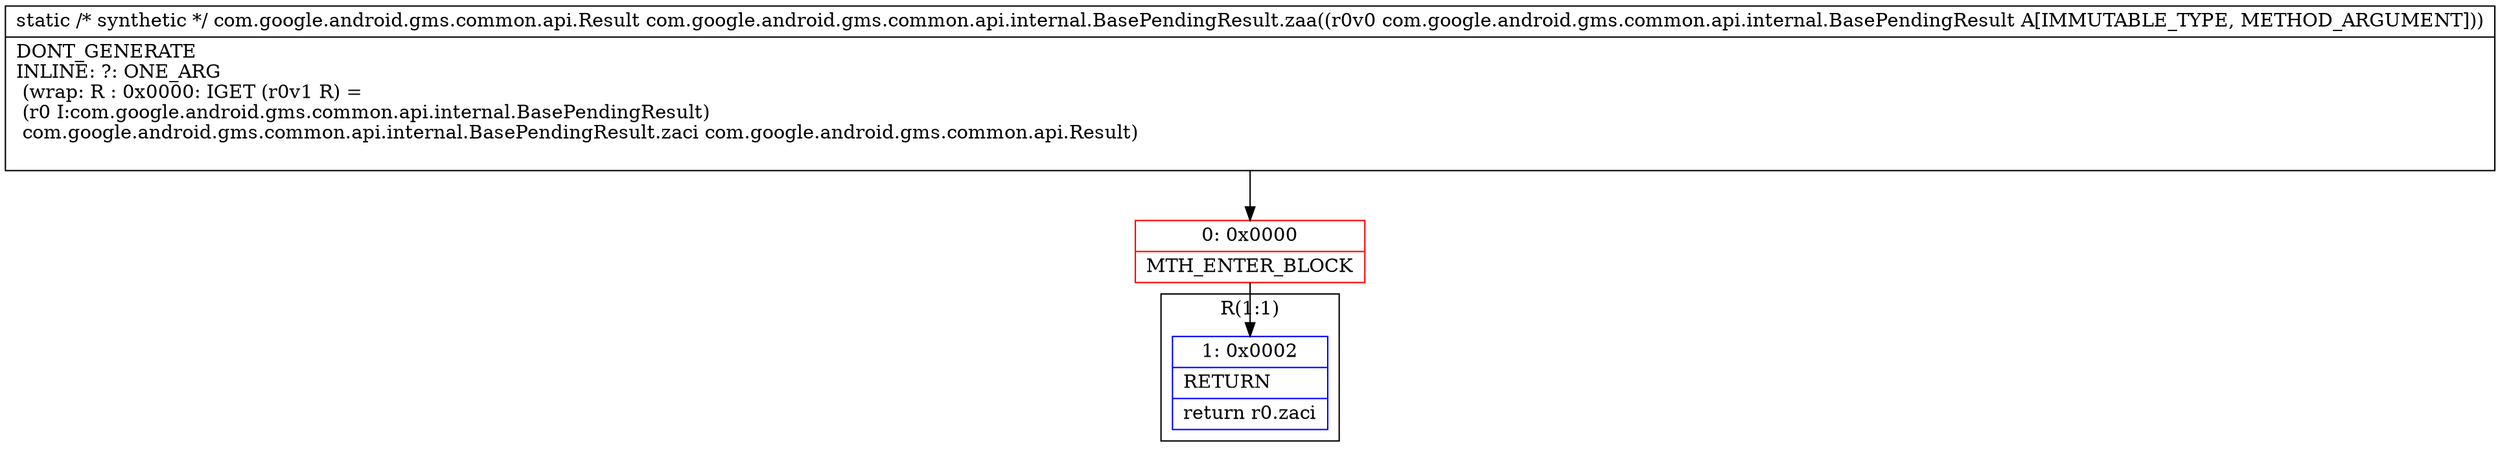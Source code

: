 digraph "CFG forcom.google.android.gms.common.api.internal.BasePendingResult.zaa(Lcom\/google\/android\/gms\/common\/api\/internal\/BasePendingResult;)Lcom\/google\/android\/gms\/common\/api\/Result;" {
subgraph cluster_Region_1861519224 {
label = "R(1:1)";
node [shape=record,color=blue];
Node_1 [shape=record,label="{1\:\ 0x0002|RETURN\l|return r0.zaci\l}"];
}
Node_0 [shape=record,color=red,label="{0\:\ 0x0000|MTH_ENTER_BLOCK\l}"];
MethodNode[shape=record,label="{static \/* synthetic *\/ com.google.android.gms.common.api.Result com.google.android.gms.common.api.internal.BasePendingResult.zaa((r0v0 com.google.android.gms.common.api.internal.BasePendingResult A[IMMUTABLE_TYPE, METHOD_ARGUMENT]))  | DONT_GENERATE\lINLINE: ?: ONE_ARG  \l  (wrap: R : 0x0000: IGET  (r0v1 R) = \l  (r0 I:com.google.android.gms.common.api.internal.BasePendingResult)\l com.google.android.gms.common.api.internal.BasePendingResult.zaci com.google.android.gms.common.api.Result)\l\l}"];
MethodNode -> Node_0;
Node_0 -> Node_1;
}


